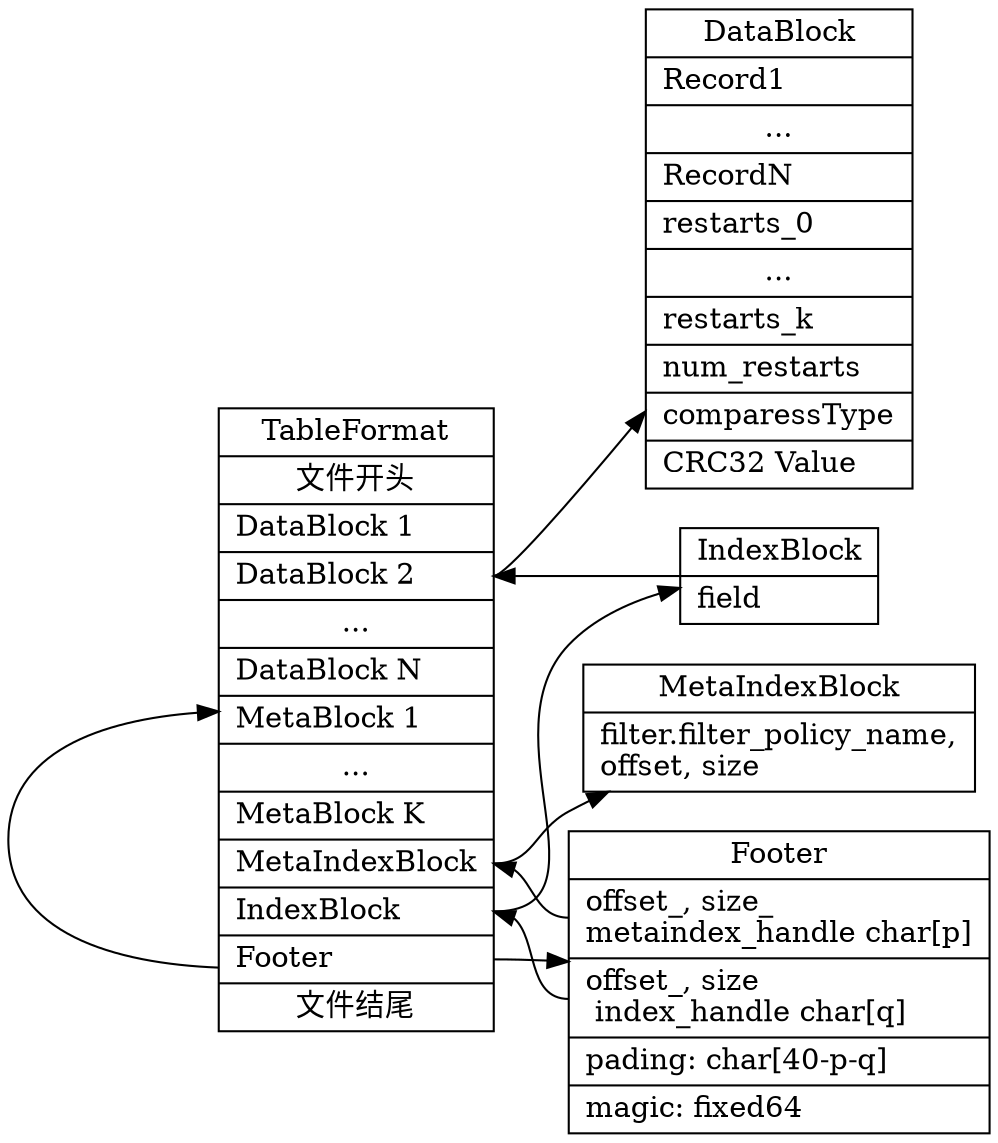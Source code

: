 digraph table_format {
  node[shape=box;];
  newrank=true;
  rankdir=LR;
  TableFormat[
    shape="record";
    label="{{
      TableFormat|
      文件开头|
      DataBlock 1\l|
      <DataBlock> DataBlock 2\l|
      ...|
      DataBlock N\l|
      <metaBlock> MetaBlock 1\l|
      ...|
      MetaBlock K\l|
      <metaIndex> MetaIndexBlock\l|
      <index> IndexBlock\l|
      <Footer> Footer\l|
      文件结尾
    }}";
  ];
  DataBlock[
    shape="record";
    label="{{
      DataBlock|
      Record1\l|
      ...|
      RecordN\l|
      restarts_0\l|
      ...|
      restarts_k\l|
      num_restarts\l|
      comparessType\l|
      CRC32 Value\l
    }}";
  ];
  Footer[
    shape="record";
    label="{{
      Footer|
      <metaIndex> offset_, size_ \lmetaindex_handle char[p]\l|
      <index> offset_, size\l index_handle char[q]\l|
      pading: char[40-p-q]\l|
      magic: fixed64\l
    }}";
  ];
  IndexBlock[
    shape="record";
    label="{{
      IndexBlock|
      field \l
    }}";
  ];
  MetaIndexBlock[
    shape="record";
    label="{{
      MetaIndexBlock|
      filter.filter_policy_name,\loffset, size\l
    }}";
  ];
  TableFormat:Footer -> {
    TableFormat:index;
    TableFormat:metaIndex;
  }

  IndexBlock -> TableFormat:DataBlock;

  Footer:metaIndex -> TableFormat:metaIndex;
  Footer:index -> TableFormat:index;
  TableFormat:Footer -> Footer;
  TableFormat:DataBlock -> DataBlock;
  TableFormat:metaIndex -> MetaIndexBlock;
  TableFormat:index -> IndexBlock;
}
